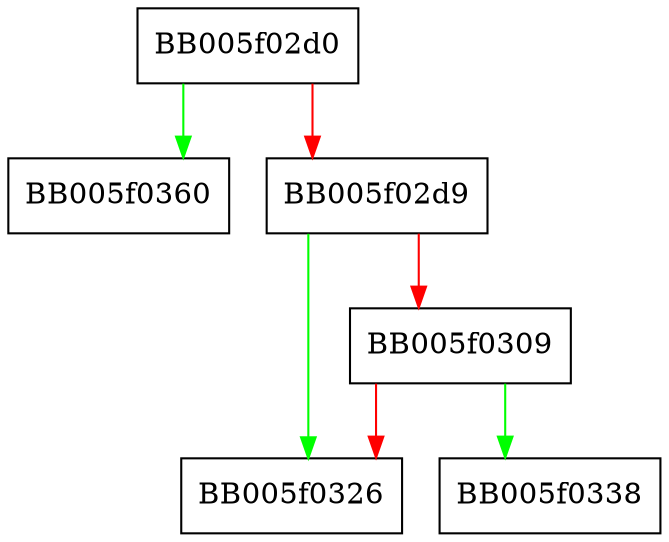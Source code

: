digraph OPENSSL_buf2hexstr {
  node [shape="box"];
  graph [splines=ortho];
  BB005f02d0 -> BB005f0360 [color="green"];
  BB005f02d0 -> BB005f02d9 [color="red"];
  BB005f02d9 -> BB005f0326 [color="green"];
  BB005f02d9 -> BB005f0309 [color="red"];
  BB005f0309 -> BB005f0338 [color="green"];
  BB005f0309 -> BB005f0326 [color="red"];
}